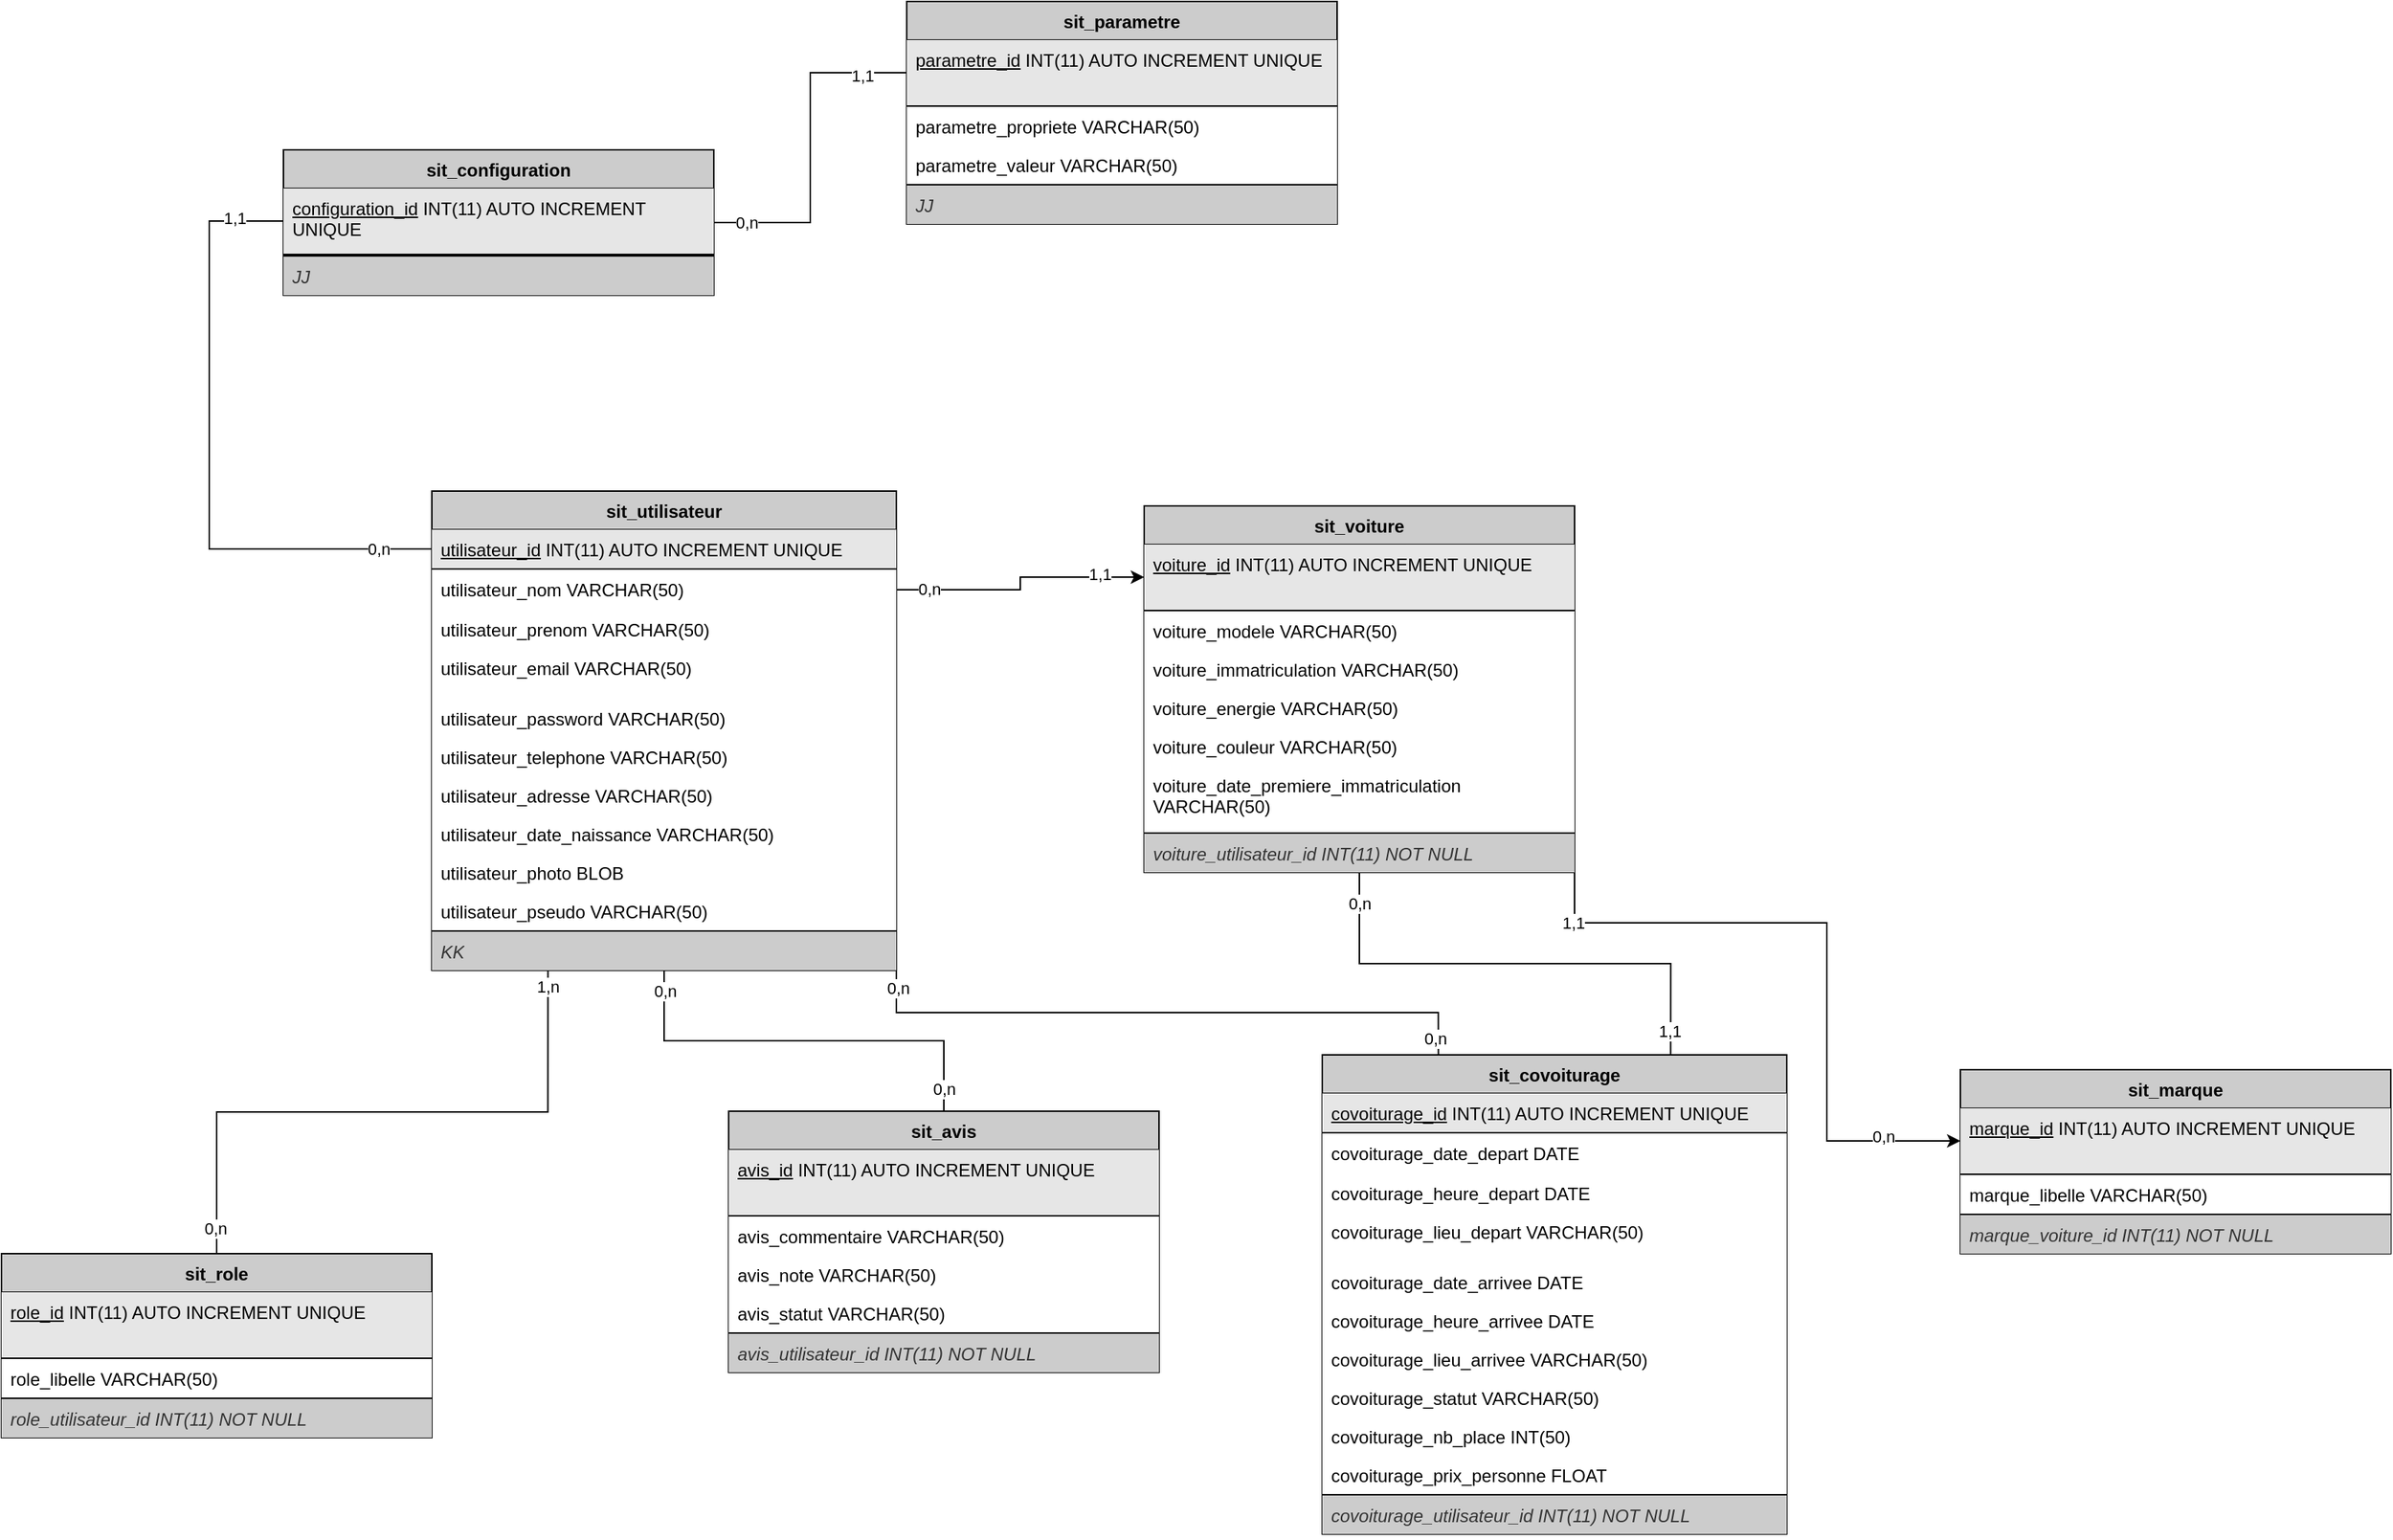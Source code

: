 <mxfile version="26.1.0">
  <diagram name="Page-1" id="963U4n0GxtB-9o2hPciU">
    <mxGraphModel dx="1613" dy="653" grid="1" gridSize="10" guides="1" tooltips="1" connect="1" arrows="1" fold="1" page="1" pageScale="1" pageWidth="3000" pageHeight="2000" math="0" shadow="0">
      <root>
        <mxCell id="0" />
        <mxCell id="1" parent="0" />
        <mxCell id="snwhtCR3U__9BcPCo69A-89" style="edgeStyle=orthogonalEdgeStyle;rounded=0;orthogonalLoop=1;jettySize=auto;html=1;exitX=0.25;exitY=1;exitDx=0;exitDy=0;entryX=0.5;entryY=0;entryDx=0;entryDy=0;endArrow=none;startFill=0;" edge="1" parent="1" source="snwhtCR3U__9BcPCo69A-1" target="snwhtCR3U__9BcPCo69A-32">
          <mxGeometry relative="1" as="geometry" />
        </mxCell>
        <mxCell id="snwhtCR3U__9BcPCo69A-90" value="1,n" style="edgeLabel;html=1;align=center;verticalAlign=middle;resizable=0;points=[];" vertex="1" connectable="0" parent="snwhtCR3U__9BcPCo69A-89">
          <mxGeometry x="-0.946" relative="1" as="geometry">
            <mxPoint as="offset" />
          </mxGeometry>
        </mxCell>
        <mxCell id="snwhtCR3U__9BcPCo69A-91" value="0,n" style="edgeLabel;html=1;align=center;verticalAlign=middle;resizable=0;points=[];" vertex="1" connectable="0" parent="snwhtCR3U__9BcPCo69A-89">
          <mxGeometry x="0.915" y="-1" relative="1" as="geometry">
            <mxPoint as="offset" />
          </mxGeometry>
        </mxCell>
        <mxCell id="snwhtCR3U__9BcPCo69A-92" style="edgeStyle=orthogonalEdgeStyle;rounded=0;orthogonalLoop=1;jettySize=auto;html=1;exitX=0.5;exitY=1;exitDx=0;exitDy=0;entryX=0.5;entryY=0;entryDx=0;entryDy=0;endArrow=none;startFill=0;" edge="1" parent="1" source="snwhtCR3U__9BcPCo69A-1" target="snwhtCR3U__9BcPCo69A-42">
          <mxGeometry relative="1" as="geometry" />
        </mxCell>
        <mxCell id="snwhtCR3U__9BcPCo69A-93" value="0,n" style="edgeLabel;html=1;align=center;verticalAlign=middle;resizable=0;points=[];" vertex="1" connectable="0" parent="snwhtCR3U__9BcPCo69A-92">
          <mxGeometry x="-0.901" relative="1" as="geometry">
            <mxPoint as="offset" />
          </mxGeometry>
        </mxCell>
        <mxCell id="snwhtCR3U__9BcPCo69A-94" value="0,n" style="edgeLabel;html=1;align=center;verticalAlign=middle;resizable=0;points=[];" vertex="1" connectable="0" parent="snwhtCR3U__9BcPCo69A-92">
          <mxGeometry x="0.901" relative="1" as="geometry">
            <mxPoint y="-1" as="offset" />
          </mxGeometry>
        </mxCell>
        <mxCell id="snwhtCR3U__9BcPCo69A-95" style="edgeStyle=orthogonalEdgeStyle;rounded=0;orthogonalLoop=1;jettySize=auto;html=1;exitX=1;exitY=1;exitDx=0;exitDy=0;entryX=0.25;entryY=0;entryDx=0;entryDy=0;endArrow=none;startFill=0;" edge="1" parent="1" source="snwhtCR3U__9BcPCo69A-1" target="snwhtCR3U__9BcPCo69A-71">
          <mxGeometry relative="1" as="geometry" />
        </mxCell>
        <mxCell id="snwhtCR3U__9BcPCo69A-96" value="0,n" style="edgeLabel;html=1;align=center;verticalAlign=middle;resizable=0;points=[];" vertex="1" connectable="0" parent="snwhtCR3U__9BcPCo69A-95">
          <mxGeometry x="-0.942" y="1" relative="1" as="geometry">
            <mxPoint as="offset" />
          </mxGeometry>
        </mxCell>
        <mxCell id="snwhtCR3U__9BcPCo69A-97" value="0,n" style="edgeLabel;html=1;align=center;verticalAlign=middle;resizable=0;points=[];" vertex="1" connectable="0" parent="snwhtCR3U__9BcPCo69A-95">
          <mxGeometry x="0.944" y="-2" relative="1" as="geometry">
            <mxPoint as="offset" />
          </mxGeometry>
        </mxCell>
        <mxCell id="snwhtCR3U__9BcPCo69A-1" value="sit_utilisateur" style="swimlane;fontStyle=1;align=center;verticalAlign=top;childLayout=stackLayout;horizontal=1;startSize=26;horizontalStack=0;resizeParent=1;resizeParentMax=0;resizeLast=0;collapsible=1;marginBottom=0;whiteSpace=wrap;html=1;fillColor=#CCCCCC;" vertex="1" parent="1">
          <mxGeometry x="720" y="520" width="313" height="323" as="geometry">
            <mxRectangle x="1750" y="728" width="110" height="30" as="alternateBounds" />
          </mxGeometry>
        </mxCell>
        <mxCell id="snwhtCR3U__9BcPCo69A-2" value="&lt;u&gt;utilisateur_id&lt;/u&gt; INT(11) AUTO INCREMENT UNIQUE" style="text;align=left;verticalAlign=top;spacingLeft=4;spacingRight=4;overflow=hidden;rotatable=0;points=[[0,0.5],[1,0.5]];portConstraint=eastwest;whiteSpace=wrap;html=1;fillColor=#E6E6E6;" vertex="1" parent="snwhtCR3U__9BcPCo69A-1">
          <mxGeometry y="26" width="313" height="26" as="geometry" />
        </mxCell>
        <mxCell id="snwhtCR3U__9BcPCo69A-3" value="" style="line;strokeWidth=1;fillColor=none;align=left;verticalAlign=middle;spacingTop=-1;spacingLeft=3;spacingRight=3;rotatable=0;labelPosition=right;points=[];portConstraint=eastwest;strokeColor=default;" vertex="1" parent="snwhtCR3U__9BcPCo69A-1">
          <mxGeometry y="52" width="313" height="1" as="geometry" />
        </mxCell>
        <mxCell id="snwhtCR3U__9BcPCo69A-4" value="utilisateur_nom VARCHAR(50)" style="text;align=left;verticalAlign=top;spacingLeft=4;spacingRight=4;overflow=hidden;rotatable=0;points=[[0,0.5],[1,0.5]];portConstraint=eastwest;whiteSpace=wrap;html=1;fillColor=default;" vertex="1" parent="snwhtCR3U__9BcPCo69A-1">
          <mxGeometry y="53" width="313" height="27" as="geometry" />
        </mxCell>
        <mxCell id="snwhtCR3U__9BcPCo69A-5" value="utilisateur_prenom VARCHAR(50)" style="text;align=left;verticalAlign=top;spacingLeft=4;spacingRight=4;overflow=hidden;rotatable=0;points=[[0,0.5],[1,0.5]];portConstraint=eastwest;whiteSpace=wrap;html=1;fillColor=default;" vertex="1" parent="snwhtCR3U__9BcPCo69A-1">
          <mxGeometry y="80" width="313" height="26" as="geometry" />
        </mxCell>
        <mxCell id="snwhtCR3U__9BcPCo69A-6" value="utilisateur_email VARCHAR(50)" style="text;align=left;verticalAlign=top;spacingLeft=4;spacingRight=4;overflow=hidden;rotatable=0;points=[[0,0.5],[1,0.5]];portConstraint=eastwest;whiteSpace=wrap;html=1;fillColor=default;fontStyle=0;fontColor=default;" vertex="1" parent="snwhtCR3U__9BcPCo69A-1">
          <mxGeometry y="106" width="313" height="34" as="geometry" />
        </mxCell>
        <mxCell id="snwhtCR3U__9BcPCo69A-7" value="utilisateur_password VARCHAR(50)" style="text;align=left;verticalAlign=top;spacingLeft=4;spacingRight=4;overflow=hidden;rotatable=0;points=[[0,0.5],[1,0.5]];portConstraint=eastwest;whiteSpace=wrap;html=1;fillColor=default;fontStyle=0;fontColor=default;" vertex="1" parent="snwhtCR3U__9BcPCo69A-1">
          <mxGeometry y="140" width="313" height="26" as="geometry" />
        </mxCell>
        <mxCell id="snwhtCR3U__9BcPCo69A-8" value="utilisateur_telephone VARCHAR(50)" style="text;align=left;verticalAlign=top;spacingLeft=4;spacingRight=4;overflow=hidden;rotatable=0;points=[[0,0.5],[1,0.5]];portConstraint=eastwest;whiteSpace=wrap;html=1;fillColor=default;fontStyle=0;fontColor=default;" vertex="1" parent="snwhtCR3U__9BcPCo69A-1">
          <mxGeometry y="166" width="313" height="26" as="geometry" />
        </mxCell>
        <mxCell id="snwhtCR3U__9BcPCo69A-9" value="&lt;span data-lucid-type=&quot;application/vnd.lucid.text&quot; data-lucid-content=&quot;{&amp;quot;t&amp;quot;:&amp;quot;subcat_grdid INT(11)&amp;quot;,&amp;quot;m&amp;quot;:[{&amp;quot;s&amp;quot;:0,&amp;quot;n&amp;quot;:&amp;quot;fc&amp;quot;,&amp;quot;v&amp;quot;:&amp;quot;Oblique&amp;quot;,&amp;quot;e&amp;quot;:20},{&amp;quot;s&amp;quot;:0,&amp;quot;n&amp;quot;:&amp;quot;fid&amp;quot;,&amp;quot;v&amp;quot;:8,&amp;quot;e&amp;quot;:20},{&amp;quot;s&amp;quot;:0,&amp;quot;n&amp;quot;:&amp;quot;i&amp;quot;,&amp;quot;v&amp;quot;:true,&amp;quot;e&amp;quot;:20},{&amp;quot;s&amp;quot;:0,&amp;quot;n&amp;quot;:&amp;quot;c&amp;quot;,&amp;quot;v&amp;quot;:&amp;quot;#333333ff&amp;quot;,&amp;quot;e&amp;quot;:20}]}&quot;&gt;&lt;span style=&quot;&quot;&gt;utilisateur_adresse VARCHAR(50)&lt;/span&gt;&lt;/span&gt;" style="text;align=left;verticalAlign=top;spacingLeft=4;spacingRight=4;overflow=hidden;rotatable=0;points=[[0,0.5],[1,0.5]];portConstraint=eastwest;whiteSpace=wrap;html=1;fillColor=default;fontStyle=0;fontColor=default;" vertex="1" parent="snwhtCR3U__9BcPCo69A-1">
          <mxGeometry y="192" width="313" height="26" as="geometry" />
        </mxCell>
        <mxCell id="snwhtCR3U__9BcPCo69A-10" value="utilisateur_date_naissance VARCHAR(50)" style="text;align=left;verticalAlign=top;spacingLeft=4;spacingRight=4;overflow=hidden;rotatable=0;points=[[0,0.5],[1,0.5]];portConstraint=eastwest;whiteSpace=wrap;html=1;fillColor=default;fontStyle=0;fontColor=default;" vertex="1" parent="snwhtCR3U__9BcPCo69A-1">
          <mxGeometry y="218" width="313" height="26" as="geometry" />
        </mxCell>
        <mxCell id="snwhtCR3U__9BcPCo69A-11" value="utilisateur_photo BLOB" style="text;align=left;verticalAlign=top;spacingLeft=4;spacingRight=4;overflow=hidden;rotatable=0;points=[[0,0.5],[1,0.5]];portConstraint=eastwest;whiteSpace=wrap;html=1;fillColor=default;" vertex="1" parent="snwhtCR3U__9BcPCo69A-1">
          <mxGeometry y="244" width="313" height="26" as="geometry" />
        </mxCell>
        <mxCell id="snwhtCR3U__9BcPCo69A-12" value="utilisateur_pseudo VARCHAR(50)" style="text;align=left;verticalAlign=top;spacingLeft=4;spacingRight=4;overflow=hidden;rotatable=0;points=[[0,0.5],[1,0.5]];portConstraint=eastwest;whiteSpace=wrap;html=1;fillColor=default;" vertex="1" parent="snwhtCR3U__9BcPCo69A-1">
          <mxGeometry y="270" width="313" height="26" as="geometry" />
        </mxCell>
        <mxCell id="snwhtCR3U__9BcPCo69A-19" value="" style="line;strokeWidth=1;fillColor=none;align=left;verticalAlign=middle;spacingTop=-1;spacingLeft=3;spacingRight=3;rotatable=0;labelPosition=right;points=[];portConstraint=eastwest;strokeColor=inherit;" vertex="1" parent="snwhtCR3U__9BcPCo69A-1">
          <mxGeometry y="296" width="313" height="1" as="geometry" />
        </mxCell>
        <mxCell id="snwhtCR3U__9BcPCo69A-20" value="&lt;span&gt;KK&lt;/span&gt;" style="text;strokeColor=none;fillColor=#CCCCCC;align=left;verticalAlign=top;spacingLeft=4;spacingRight=4;overflow=hidden;rotatable=0;points=[[0,0.5],[1,0.5]];portConstraint=eastwest;whiteSpace=wrap;html=1;fontColor=#333333;fontStyle=2" vertex="1" parent="snwhtCR3U__9BcPCo69A-1">
          <mxGeometry y="297" width="313" height="26" as="geometry" />
        </mxCell>
        <mxCell id="snwhtCR3U__9BcPCo69A-98" style="edgeStyle=orthogonalEdgeStyle;rounded=0;orthogonalLoop=1;jettySize=auto;html=1;exitX=0.5;exitY=1;exitDx=0;exitDy=0;entryX=0.75;entryY=0;entryDx=0;entryDy=0;endArrow=none;startFill=0;" edge="1" parent="1" source="snwhtCR3U__9BcPCo69A-21" target="snwhtCR3U__9BcPCo69A-71">
          <mxGeometry relative="1" as="geometry" />
        </mxCell>
        <mxCell id="snwhtCR3U__9BcPCo69A-99" value="0,n" style="edgeLabel;html=1;align=center;verticalAlign=middle;resizable=0;points=[];" vertex="1" connectable="0" parent="snwhtCR3U__9BcPCo69A-98">
          <mxGeometry x="-0.877" relative="1" as="geometry">
            <mxPoint as="offset" />
          </mxGeometry>
        </mxCell>
        <mxCell id="snwhtCR3U__9BcPCo69A-100" value="1,1" style="edgeLabel;html=1;align=center;verticalAlign=middle;resizable=0;points=[];" vertex="1" connectable="0" parent="snwhtCR3U__9BcPCo69A-98">
          <mxGeometry x="0.903" y="-1" relative="1" as="geometry">
            <mxPoint as="offset" />
          </mxGeometry>
        </mxCell>
        <mxCell id="snwhtCR3U__9BcPCo69A-112" style="edgeStyle=orthogonalEdgeStyle;rounded=0;orthogonalLoop=1;jettySize=auto;html=1;exitX=1;exitY=1;exitDx=0;exitDy=0;entryX=0;entryY=0.5;entryDx=0;entryDy=0;" edge="1" parent="1" source="snwhtCR3U__9BcPCo69A-21" target="snwhtCR3U__9BcPCo69A-66">
          <mxGeometry relative="1" as="geometry">
            <Array as="points">
              <mxPoint x="1660" y="811" />
              <mxPoint x="1660" y="958" />
            </Array>
          </mxGeometry>
        </mxCell>
        <mxCell id="snwhtCR3U__9BcPCo69A-113" value="1,1" style="edgeLabel;html=1;align=center;verticalAlign=middle;resizable=0;points=[];" vertex="1" connectable="0" parent="snwhtCR3U__9BcPCo69A-112">
          <mxGeometry x="-0.829" y="-2" relative="1" as="geometry">
            <mxPoint x="-5" y="-2" as="offset" />
          </mxGeometry>
        </mxCell>
        <mxCell id="snwhtCR3U__9BcPCo69A-114" value="0,n" style="edgeLabel;html=1;align=center;verticalAlign=middle;resizable=0;points=[];" vertex="1" connectable="0" parent="snwhtCR3U__9BcPCo69A-112">
          <mxGeometry x="0.839" y="3" relative="1" as="geometry">
            <mxPoint x="-17" as="offset" />
          </mxGeometry>
        </mxCell>
        <mxCell id="snwhtCR3U__9BcPCo69A-21" value="sit_voiture" style="swimlane;fontStyle=1;align=center;verticalAlign=top;childLayout=stackLayout;horizontal=1;startSize=26;horizontalStack=0;resizeParent=1;resizeParentMax=0;resizeLast=0;collapsible=1;marginBottom=0;whiteSpace=wrap;html=1;fillColor=#CCCCCC;" vertex="1" parent="1">
          <mxGeometry x="1200" y="530" width="290" height="247" as="geometry">
            <mxRectangle x="451" y="290" width="110" height="30" as="alternateBounds" />
          </mxGeometry>
        </mxCell>
        <mxCell id="snwhtCR3U__9BcPCo69A-22" value="&lt;u&gt;voiture_id&lt;/u&gt; INT(11) AUTO INCREMENT UNIQUE" style="text;align=left;verticalAlign=top;spacingLeft=4;spacingRight=4;overflow=hidden;rotatable=0;points=[[0,0.5],[1,0.5]];portConstraint=eastwest;whiteSpace=wrap;html=1;fillColor=#E6E6E6;" vertex="1" parent="snwhtCR3U__9BcPCo69A-21">
          <mxGeometry y="26" width="290" height="44" as="geometry" />
        </mxCell>
        <mxCell id="snwhtCR3U__9BcPCo69A-23" value="" style="line;strokeWidth=1;fillColor=none;align=left;verticalAlign=middle;spacingTop=-1;spacingLeft=3;spacingRight=3;rotatable=0;labelPosition=right;points=[];portConstraint=eastwest;strokeColor=default;" vertex="1" parent="snwhtCR3U__9BcPCo69A-21">
          <mxGeometry y="70" width="290" height="1" as="geometry" />
        </mxCell>
        <mxCell id="snwhtCR3U__9BcPCo69A-24" value="voiture_modele VARCHAR(50)" style="text;align=left;verticalAlign=top;spacingLeft=4;spacingRight=4;overflow=hidden;rotatable=0;points=[[0,0.5],[1,0.5]];portConstraint=eastwest;whiteSpace=wrap;html=1;fillColor=default;" vertex="1" parent="snwhtCR3U__9BcPCo69A-21">
          <mxGeometry y="71" width="290" height="26" as="geometry" />
        </mxCell>
        <mxCell id="snwhtCR3U__9BcPCo69A-25" value="voiture_immatriculation VARCHAR(50)" style="text;align=left;verticalAlign=top;spacingLeft=4;spacingRight=4;overflow=hidden;rotatable=0;points=[[0,0.5],[1,0.5]];portConstraint=eastwest;whiteSpace=wrap;html=1;fillColor=default;" vertex="1" parent="snwhtCR3U__9BcPCo69A-21">
          <mxGeometry y="97" width="290" height="26" as="geometry" />
        </mxCell>
        <mxCell id="snwhtCR3U__9BcPCo69A-26" value="&lt;span data-lucid-type=&quot;application/vnd.lucid.text&quot; data-lucid-content=&quot;{&amp;quot;t&amp;quot;:&amp;quot;subcat_type ENUM(&#39;P&#39;, &#39;A&#39;)&amp;quot;,&amp;quot;m&amp;quot;:[{&amp;quot;s&amp;quot;:0,&amp;quot;n&amp;quot;:&amp;quot;fc&amp;quot;,&amp;quot;v&amp;quot;:&amp;quot;Oblique&amp;quot;,&amp;quot;e&amp;quot;:26},{&amp;quot;s&amp;quot;:0,&amp;quot;n&amp;quot;:&amp;quot;fid&amp;quot;,&amp;quot;v&amp;quot;:8,&amp;quot;e&amp;quot;:26},{&amp;quot;s&amp;quot;:0,&amp;quot;n&amp;quot;:&amp;quot;i&amp;quot;,&amp;quot;v&amp;quot;:true,&amp;quot;e&amp;quot;:26},{&amp;quot;s&amp;quot;:0,&amp;quot;n&amp;quot;:&amp;quot;c&amp;quot;,&amp;quot;v&amp;quot;:&amp;quot;#333333ff&amp;quot;,&amp;quot;e&amp;quot;:26}]}&quot;&gt;&lt;span style=&quot;&quot;&gt;voiture_energie VARCHAR(50)&lt;/span&gt;&lt;/span&gt;" style="text;align=left;verticalAlign=top;spacingLeft=4;spacingRight=4;overflow=hidden;rotatable=0;points=[[0,0.5],[1,0.5]];portConstraint=eastwest;whiteSpace=wrap;html=1;fillColor=default;fontStyle=0;fontColor=default;" vertex="1" parent="snwhtCR3U__9BcPCo69A-21">
          <mxGeometry y="123" width="290" height="26" as="geometry" />
        </mxCell>
        <mxCell id="snwhtCR3U__9BcPCo69A-27" value="voiture_couleur VARCHAR(50)" style="text;align=left;verticalAlign=top;spacingLeft=4;spacingRight=4;overflow=hidden;rotatable=0;points=[[0,0.5],[1,0.5]];portConstraint=eastwest;whiteSpace=wrap;html=1;fillColor=default;fontStyle=0;fontColor=default;" vertex="1" parent="snwhtCR3U__9BcPCo69A-21">
          <mxGeometry y="149" width="290" height="26" as="geometry" />
        </mxCell>
        <mxCell id="snwhtCR3U__9BcPCo69A-28" value="voiture_date_premiere_immatriculation VARCHAR(50)" style="text;align=left;verticalAlign=top;spacingLeft=4;spacingRight=4;overflow=hidden;rotatable=0;points=[[0,0.5],[1,0.5]];portConstraint=eastwest;whiteSpace=wrap;html=1;fillColor=default;" vertex="1" parent="snwhtCR3U__9BcPCo69A-21">
          <mxGeometry y="175" width="290" height="45" as="geometry" />
        </mxCell>
        <mxCell id="snwhtCR3U__9BcPCo69A-29" value="" style="line;strokeWidth=1;fillColor=none;align=left;verticalAlign=middle;spacingTop=-1;spacingLeft=3;spacingRight=3;rotatable=0;labelPosition=right;points=[];portConstraint=eastwest;strokeColor=inherit;" vertex="1" parent="snwhtCR3U__9BcPCo69A-21">
          <mxGeometry y="220" width="290" height="1" as="geometry" />
        </mxCell>
        <mxCell id="snwhtCR3U__9BcPCo69A-31" value="voiture_utilisateur_id INT(11) NOT NULL" style="text;strokeColor=none;fillColor=#CCCCCC;align=left;verticalAlign=top;spacingLeft=4;spacingRight=4;overflow=hidden;rotatable=0;points=[[0,0.5],[1,0.5]];portConstraint=eastwest;whiteSpace=wrap;html=1;fontColor=#333333;fontStyle=2" vertex="1" parent="snwhtCR3U__9BcPCo69A-21">
          <mxGeometry y="221" width="290" height="26" as="geometry" />
        </mxCell>
        <mxCell id="snwhtCR3U__9BcPCo69A-32" value="sit_role" style="swimlane;fontStyle=1;align=center;verticalAlign=top;childLayout=stackLayout;horizontal=1;startSize=26;horizontalStack=0;resizeParent=1;resizeParentMax=0;resizeLast=0;collapsible=1;marginBottom=0;whiteSpace=wrap;html=1;fillColor=#CCCCCC;" vertex="1" parent="1">
          <mxGeometry x="430" y="1034" width="290" height="124" as="geometry">
            <mxRectangle x="451" y="290" width="110" height="30" as="alternateBounds" />
          </mxGeometry>
        </mxCell>
        <mxCell id="snwhtCR3U__9BcPCo69A-33" value="&lt;u&gt;role_id&lt;/u&gt; INT(11) AUTO INCREMENT UNIQUE" style="text;align=left;verticalAlign=top;spacingLeft=4;spacingRight=4;overflow=hidden;rotatable=0;points=[[0,0.5],[1,0.5]];portConstraint=eastwest;whiteSpace=wrap;html=1;fillColor=#E6E6E6;" vertex="1" parent="snwhtCR3U__9BcPCo69A-32">
          <mxGeometry y="26" width="290" height="44" as="geometry" />
        </mxCell>
        <mxCell id="snwhtCR3U__9BcPCo69A-34" value="" style="line;strokeWidth=1;fillColor=none;align=left;verticalAlign=middle;spacingTop=-1;spacingLeft=3;spacingRight=3;rotatable=0;labelPosition=right;points=[];portConstraint=eastwest;strokeColor=default;" vertex="1" parent="snwhtCR3U__9BcPCo69A-32">
          <mxGeometry y="70" width="290" height="1" as="geometry" />
        </mxCell>
        <mxCell id="snwhtCR3U__9BcPCo69A-35" value="role_libelle VARCHAR(50)" style="text;align=left;verticalAlign=top;spacingLeft=4;spacingRight=4;overflow=hidden;rotatable=0;points=[[0,0.5],[1,0.5]];portConstraint=eastwest;whiteSpace=wrap;html=1;fillColor=default;" vertex="1" parent="snwhtCR3U__9BcPCo69A-32">
          <mxGeometry y="71" width="290" height="26" as="geometry" />
        </mxCell>
        <mxCell id="snwhtCR3U__9BcPCo69A-40" value="" style="line;strokeWidth=1;fillColor=none;align=left;verticalAlign=middle;spacingTop=-1;spacingLeft=3;spacingRight=3;rotatable=0;labelPosition=right;points=[];portConstraint=eastwest;strokeColor=inherit;" vertex="1" parent="snwhtCR3U__9BcPCo69A-32">
          <mxGeometry y="97" width="290" height="1" as="geometry" />
        </mxCell>
        <mxCell id="snwhtCR3U__9BcPCo69A-41" value="role_utilisateur_id INT(11) NOT NULL" style="text;strokeColor=none;fillColor=#CCCCCC;align=left;verticalAlign=top;spacingLeft=4;spacingRight=4;overflow=hidden;rotatable=0;points=[[0,0.5],[1,0.5]];portConstraint=eastwest;whiteSpace=wrap;html=1;fontColor=#333333;fontStyle=2" vertex="1" parent="snwhtCR3U__9BcPCo69A-32">
          <mxGeometry y="98" width="290" height="26" as="geometry" />
        </mxCell>
        <mxCell id="snwhtCR3U__9BcPCo69A-42" value="sit_avis" style="swimlane;fontStyle=1;align=center;verticalAlign=top;childLayout=stackLayout;horizontal=1;startSize=26;horizontalStack=0;resizeParent=1;resizeParentMax=0;resizeLast=0;collapsible=1;marginBottom=0;whiteSpace=wrap;html=1;fillColor=#CCCCCC;" vertex="1" parent="1">
          <mxGeometry x="920" y="938" width="290" height="176" as="geometry">
            <mxRectangle x="451" y="290" width="110" height="30" as="alternateBounds" />
          </mxGeometry>
        </mxCell>
        <mxCell id="snwhtCR3U__9BcPCo69A-43" value="&lt;u&gt;avis_id&lt;/u&gt; INT(11) AUTO INCREMENT UNIQUE" style="text;align=left;verticalAlign=top;spacingLeft=4;spacingRight=4;overflow=hidden;rotatable=0;points=[[0,0.5],[1,0.5]];portConstraint=eastwest;whiteSpace=wrap;html=1;fillColor=#E6E6E6;" vertex="1" parent="snwhtCR3U__9BcPCo69A-42">
          <mxGeometry y="26" width="290" height="44" as="geometry" />
        </mxCell>
        <mxCell id="snwhtCR3U__9BcPCo69A-44" value="" style="line;strokeWidth=1;fillColor=none;align=left;verticalAlign=middle;spacingTop=-1;spacingLeft=3;spacingRight=3;rotatable=0;labelPosition=right;points=[];portConstraint=eastwest;strokeColor=default;" vertex="1" parent="snwhtCR3U__9BcPCo69A-42">
          <mxGeometry y="70" width="290" height="1" as="geometry" />
        </mxCell>
        <mxCell id="snwhtCR3U__9BcPCo69A-45" value="avis_commentaire VARCHAR(50)" style="text;align=left;verticalAlign=top;spacingLeft=4;spacingRight=4;overflow=hidden;rotatable=0;points=[[0,0.5],[1,0.5]];portConstraint=eastwest;whiteSpace=wrap;html=1;fillColor=default;" vertex="1" parent="snwhtCR3U__9BcPCo69A-42">
          <mxGeometry y="71" width="290" height="26" as="geometry" />
        </mxCell>
        <mxCell id="snwhtCR3U__9BcPCo69A-50" value="avis_note VARCHAR(50)" style="text;align=left;verticalAlign=top;spacingLeft=4;spacingRight=4;overflow=hidden;rotatable=0;points=[[0,0.5],[1,0.5]];portConstraint=eastwest;whiteSpace=wrap;html=1;fillColor=default;" vertex="1" parent="snwhtCR3U__9BcPCo69A-42">
          <mxGeometry y="97" width="290" height="26" as="geometry" />
        </mxCell>
        <mxCell id="snwhtCR3U__9BcPCo69A-49" value="avis_statut VARCHAR(50)" style="text;align=left;verticalAlign=top;spacingLeft=4;spacingRight=4;overflow=hidden;rotatable=0;points=[[0,0.5],[1,0.5]];portConstraint=eastwest;whiteSpace=wrap;html=1;fillColor=default;" vertex="1" parent="snwhtCR3U__9BcPCo69A-42">
          <mxGeometry y="123" width="290" height="26" as="geometry" />
        </mxCell>
        <mxCell id="snwhtCR3U__9BcPCo69A-46" value="" style="line;strokeWidth=1;fillColor=none;align=left;verticalAlign=middle;spacingTop=-1;spacingLeft=3;spacingRight=3;rotatable=0;labelPosition=right;points=[];portConstraint=eastwest;strokeColor=inherit;" vertex="1" parent="snwhtCR3U__9BcPCo69A-42">
          <mxGeometry y="149" width="290" height="1" as="geometry" />
        </mxCell>
        <mxCell id="snwhtCR3U__9BcPCo69A-47" value="avis_utilisateur_id INT(11) NOT NULL" style="text;strokeColor=none;fillColor=#CCCCCC;align=left;verticalAlign=top;spacingLeft=4;spacingRight=4;overflow=hidden;rotatable=0;points=[[0,0.5],[1,0.5]];portConstraint=eastwest;whiteSpace=wrap;html=1;fontColor=#333333;fontStyle=2" vertex="1" parent="snwhtCR3U__9BcPCo69A-42">
          <mxGeometry y="150" width="290" height="26" as="geometry" />
        </mxCell>
        <mxCell id="snwhtCR3U__9BcPCo69A-109" style="edgeStyle=orthogonalEdgeStyle;rounded=0;orthogonalLoop=1;jettySize=auto;html=1;exitX=1;exitY=0.5;exitDx=0;exitDy=0;entryX=0;entryY=0.5;entryDx=0;entryDy=0;endArrow=none;startFill=0;" edge="1" parent="1" source="snwhtCR3U__9BcPCo69A-51" target="snwhtCR3U__9BcPCo69A-58">
          <mxGeometry relative="1" as="geometry" />
        </mxCell>
        <mxCell id="snwhtCR3U__9BcPCo69A-110" value="0,n" style="edgeLabel;html=1;align=center;verticalAlign=middle;resizable=0;points=[];" vertex="1" connectable="0" parent="snwhtCR3U__9BcPCo69A-109">
          <mxGeometry x="-0.812" relative="1" as="geometry">
            <mxPoint as="offset" />
          </mxGeometry>
        </mxCell>
        <mxCell id="snwhtCR3U__9BcPCo69A-111" value="1,1" style="edgeLabel;html=1;align=center;verticalAlign=middle;resizable=0;points=[];" vertex="1" connectable="0" parent="snwhtCR3U__9BcPCo69A-109">
          <mxGeometry x="0.635" y="3" relative="1" as="geometry">
            <mxPoint x="12" y="5" as="offset" />
          </mxGeometry>
        </mxCell>
        <mxCell id="snwhtCR3U__9BcPCo69A-51" value="sit_configuration" style="swimlane;fontStyle=1;align=center;verticalAlign=top;childLayout=stackLayout;horizontal=1;startSize=26;horizontalStack=0;resizeParent=1;resizeParentMax=0;resizeLast=0;collapsible=1;marginBottom=0;whiteSpace=wrap;html=1;fillColor=#CCCCCC;" vertex="1" parent="1">
          <mxGeometry x="620" y="290" width="290" height="98" as="geometry">
            <mxRectangle x="451" y="290" width="110" height="30" as="alternateBounds" />
          </mxGeometry>
        </mxCell>
        <mxCell id="snwhtCR3U__9BcPCo69A-52" value="&lt;u&gt;configuration_id&lt;/u&gt; INT(11) AUTO INCREMENT UNIQUE" style="text;align=left;verticalAlign=top;spacingLeft=4;spacingRight=4;overflow=hidden;rotatable=0;points=[[0,0.5],[1,0.5]];portConstraint=eastwest;whiteSpace=wrap;html=1;fillColor=#E6E6E6;" vertex="1" parent="snwhtCR3U__9BcPCo69A-51">
          <mxGeometry y="26" width="290" height="44" as="geometry" />
        </mxCell>
        <mxCell id="snwhtCR3U__9BcPCo69A-53" value="" style="line;strokeWidth=1;fillColor=none;align=left;verticalAlign=middle;spacingTop=-1;spacingLeft=3;spacingRight=3;rotatable=0;labelPosition=right;points=[];portConstraint=eastwest;strokeColor=default;" vertex="1" parent="snwhtCR3U__9BcPCo69A-51">
          <mxGeometry y="70" width="290" height="1" as="geometry" />
        </mxCell>
        <mxCell id="snwhtCR3U__9BcPCo69A-55" value="" style="line;strokeWidth=1;fillColor=none;align=left;verticalAlign=middle;spacingTop=-1;spacingLeft=3;spacingRight=3;rotatable=0;labelPosition=right;points=[];portConstraint=eastwest;strokeColor=inherit;" vertex="1" parent="snwhtCR3U__9BcPCo69A-51">
          <mxGeometry y="71" width="290" height="1" as="geometry" />
        </mxCell>
        <mxCell id="snwhtCR3U__9BcPCo69A-56" value="JJ" style="text;strokeColor=none;fillColor=#CCCCCC;align=left;verticalAlign=top;spacingLeft=4;spacingRight=4;overflow=hidden;rotatable=0;points=[[0,0.5],[1,0.5]];portConstraint=eastwest;whiteSpace=wrap;html=1;fontColor=#333333;fontStyle=2" vertex="1" parent="snwhtCR3U__9BcPCo69A-51">
          <mxGeometry y="72" width="290" height="26" as="geometry" />
        </mxCell>
        <mxCell id="snwhtCR3U__9BcPCo69A-57" value="sit_parametre" style="swimlane;fontStyle=1;align=center;verticalAlign=top;childLayout=stackLayout;horizontal=1;startSize=26;horizontalStack=0;resizeParent=1;resizeParentMax=0;resizeLast=0;collapsible=1;marginBottom=0;whiteSpace=wrap;html=1;fillColor=#CCCCCC;" vertex="1" parent="1">
          <mxGeometry x="1040" y="190" width="290" height="150" as="geometry">
            <mxRectangle x="451" y="290" width="110" height="30" as="alternateBounds" />
          </mxGeometry>
        </mxCell>
        <mxCell id="snwhtCR3U__9BcPCo69A-58" value="&lt;u&gt;parametre_id&lt;/u&gt; INT(11) AUTO INCREMENT UNIQUE" style="text;align=left;verticalAlign=top;spacingLeft=4;spacingRight=4;overflow=hidden;rotatable=0;points=[[0,0.5],[1,0.5]];portConstraint=eastwest;whiteSpace=wrap;html=1;fillColor=#E6E6E6;" vertex="1" parent="snwhtCR3U__9BcPCo69A-57">
          <mxGeometry y="26" width="290" height="44" as="geometry" />
        </mxCell>
        <mxCell id="snwhtCR3U__9BcPCo69A-59" value="" style="line;strokeWidth=1;fillColor=none;align=left;verticalAlign=middle;spacingTop=-1;spacingLeft=3;spacingRight=3;rotatable=0;labelPosition=right;points=[];portConstraint=eastwest;strokeColor=default;" vertex="1" parent="snwhtCR3U__9BcPCo69A-57">
          <mxGeometry y="70" width="290" height="1" as="geometry" />
        </mxCell>
        <mxCell id="snwhtCR3U__9BcPCo69A-60" value="parametre_propriete VARCHAR(50)" style="text;align=left;verticalAlign=top;spacingLeft=4;spacingRight=4;overflow=hidden;rotatable=0;points=[[0,0.5],[1,0.5]];portConstraint=eastwest;whiteSpace=wrap;html=1;fillColor=default;" vertex="1" parent="snwhtCR3U__9BcPCo69A-57">
          <mxGeometry y="71" width="290" height="26" as="geometry" />
        </mxCell>
        <mxCell id="snwhtCR3U__9BcPCo69A-61" value="parametre_valeur VARCHAR(50)" style="text;align=left;verticalAlign=top;spacingLeft=4;spacingRight=4;overflow=hidden;rotatable=0;points=[[0,0.5],[1,0.5]];portConstraint=eastwest;whiteSpace=wrap;html=1;fillColor=default;" vertex="1" parent="snwhtCR3U__9BcPCo69A-57">
          <mxGeometry y="97" width="290" height="26" as="geometry" />
        </mxCell>
        <mxCell id="snwhtCR3U__9BcPCo69A-63" value="" style="line;strokeWidth=1;fillColor=none;align=left;verticalAlign=middle;spacingTop=-1;spacingLeft=3;spacingRight=3;rotatable=0;labelPosition=right;points=[];portConstraint=eastwest;strokeColor=inherit;" vertex="1" parent="snwhtCR3U__9BcPCo69A-57">
          <mxGeometry y="123" width="290" height="1" as="geometry" />
        </mxCell>
        <mxCell id="snwhtCR3U__9BcPCo69A-64" value="JJ" style="text;strokeColor=none;fillColor=#CCCCCC;align=left;verticalAlign=top;spacingLeft=4;spacingRight=4;overflow=hidden;rotatable=0;points=[[0,0.5],[1,0.5]];portConstraint=eastwest;whiteSpace=wrap;html=1;fontColor=#333333;fontStyle=2" vertex="1" parent="snwhtCR3U__9BcPCo69A-57">
          <mxGeometry y="124" width="290" height="26" as="geometry" />
        </mxCell>
        <mxCell id="snwhtCR3U__9BcPCo69A-65" value="sit_marque" style="swimlane;fontStyle=1;align=center;verticalAlign=top;childLayout=stackLayout;horizontal=1;startSize=26;horizontalStack=0;resizeParent=1;resizeParentMax=0;resizeLast=0;collapsible=1;marginBottom=0;whiteSpace=wrap;html=1;fillColor=#CCCCCC;" vertex="1" parent="1">
          <mxGeometry x="1750" y="910" width="290" height="124" as="geometry">
            <mxRectangle x="451" y="290" width="110" height="30" as="alternateBounds" />
          </mxGeometry>
        </mxCell>
        <mxCell id="snwhtCR3U__9BcPCo69A-66" value="&lt;u&gt;marque_id&lt;/u&gt; INT(11) AUTO INCREMENT UNIQUE" style="text;align=left;verticalAlign=top;spacingLeft=4;spacingRight=4;overflow=hidden;rotatable=0;points=[[0,0.5],[1,0.5]];portConstraint=eastwest;whiteSpace=wrap;html=1;fillColor=#E6E6E6;" vertex="1" parent="snwhtCR3U__9BcPCo69A-65">
          <mxGeometry y="26" width="290" height="44" as="geometry" />
        </mxCell>
        <mxCell id="snwhtCR3U__9BcPCo69A-67" value="" style="line;strokeWidth=1;fillColor=none;align=left;verticalAlign=middle;spacingTop=-1;spacingLeft=3;spacingRight=3;rotatable=0;labelPosition=right;points=[];portConstraint=eastwest;strokeColor=default;" vertex="1" parent="snwhtCR3U__9BcPCo69A-65">
          <mxGeometry y="70" width="290" height="1" as="geometry" />
        </mxCell>
        <mxCell id="snwhtCR3U__9BcPCo69A-68" value="marque_libelle VARCHAR(50)" style="text;align=left;verticalAlign=top;spacingLeft=4;spacingRight=4;overflow=hidden;rotatable=0;points=[[0,0.5],[1,0.5]];portConstraint=eastwest;whiteSpace=wrap;html=1;fillColor=default;" vertex="1" parent="snwhtCR3U__9BcPCo69A-65">
          <mxGeometry y="71" width="290" height="26" as="geometry" />
        </mxCell>
        <mxCell id="snwhtCR3U__9BcPCo69A-69" value="" style="line;strokeWidth=1;fillColor=none;align=left;verticalAlign=middle;spacingTop=-1;spacingLeft=3;spacingRight=3;rotatable=0;labelPosition=right;points=[];portConstraint=eastwest;strokeColor=inherit;" vertex="1" parent="snwhtCR3U__9BcPCo69A-65">
          <mxGeometry y="97" width="290" height="1" as="geometry" />
        </mxCell>
        <mxCell id="snwhtCR3U__9BcPCo69A-70" value="marque_voiture_id INT(11) NOT NULL" style="text;strokeColor=none;fillColor=#CCCCCC;align=left;verticalAlign=top;spacingLeft=4;spacingRight=4;overflow=hidden;rotatable=0;points=[[0,0.5],[1,0.5]];portConstraint=eastwest;whiteSpace=wrap;html=1;fontColor=#333333;fontStyle=2" vertex="1" parent="snwhtCR3U__9BcPCo69A-65">
          <mxGeometry y="98" width="290" height="26" as="geometry" />
        </mxCell>
        <mxCell id="snwhtCR3U__9BcPCo69A-71" value="sit_covoiturage" style="swimlane;fontStyle=1;align=center;verticalAlign=top;childLayout=stackLayout;horizontal=1;startSize=26;horizontalStack=0;resizeParent=1;resizeParentMax=0;resizeLast=0;collapsible=1;marginBottom=0;whiteSpace=wrap;html=1;fillColor=#CCCCCC;" vertex="1" parent="1">
          <mxGeometry x="1320" y="900" width="313" height="323" as="geometry">
            <mxRectangle x="1750" y="728" width="110" height="30" as="alternateBounds" />
          </mxGeometry>
        </mxCell>
        <mxCell id="snwhtCR3U__9BcPCo69A-72" value="&lt;u&gt;covoiturage_id&lt;/u&gt; INT(11) AUTO INCREMENT UNIQUE" style="text;align=left;verticalAlign=top;spacingLeft=4;spacingRight=4;overflow=hidden;rotatable=0;points=[[0,0.5],[1,0.5]];portConstraint=eastwest;whiteSpace=wrap;html=1;fillColor=#E6E6E6;" vertex="1" parent="snwhtCR3U__9BcPCo69A-71">
          <mxGeometry y="26" width="313" height="26" as="geometry" />
        </mxCell>
        <mxCell id="snwhtCR3U__9BcPCo69A-73" value="" style="line;strokeWidth=1;fillColor=none;align=left;verticalAlign=middle;spacingTop=-1;spacingLeft=3;spacingRight=3;rotatable=0;labelPosition=right;points=[];portConstraint=eastwest;strokeColor=default;" vertex="1" parent="snwhtCR3U__9BcPCo69A-71">
          <mxGeometry y="52" width="313" height="1" as="geometry" />
        </mxCell>
        <mxCell id="snwhtCR3U__9BcPCo69A-74" value="covoiturage_date_depart DATE" style="text;align=left;verticalAlign=top;spacingLeft=4;spacingRight=4;overflow=hidden;rotatable=0;points=[[0,0.5],[1,0.5]];portConstraint=eastwest;whiteSpace=wrap;html=1;fillColor=default;" vertex="1" parent="snwhtCR3U__9BcPCo69A-71">
          <mxGeometry y="53" width="313" height="27" as="geometry" />
        </mxCell>
        <mxCell id="snwhtCR3U__9BcPCo69A-75" value="covoiturage_heure_depart DATE" style="text;align=left;verticalAlign=top;spacingLeft=4;spacingRight=4;overflow=hidden;rotatable=0;points=[[0,0.5],[1,0.5]];portConstraint=eastwest;whiteSpace=wrap;html=1;fillColor=default;" vertex="1" parent="snwhtCR3U__9BcPCo69A-71">
          <mxGeometry y="80" width="313" height="26" as="geometry" />
        </mxCell>
        <mxCell id="snwhtCR3U__9BcPCo69A-76" value="covoiturage_lieu_depart VARCHAR(50)" style="text;align=left;verticalAlign=top;spacingLeft=4;spacingRight=4;overflow=hidden;rotatable=0;points=[[0,0.5],[1,0.5]];portConstraint=eastwest;whiteSpace=wrap;html=1;fillColor=default;fontStyle=0;fontColor=default;" vertex="1" parent="snwhtCR3U__9BcPCo69A-71">
          <mxGeometry y="106" width="313" height="34" as="geometry" />
        </mxCell>
        <mxCell id="snwhtCR3U__9BcPCo69A-77" value="covoiturage_date_arrivee DATE" style="text;align=left;verticalAlign=top;spacingLeft=4;spacingRight=4;overflow=hidden;rotatable=0;points=[[0,0.5],[1,0.5]];portConstraint=eastwest;whiteSpace=wrap;html=1;fillColor=default;fontStyle=0;fontColor=default;" vertex="1" parent="snwhtCR3U__9BcPCo69A-71">
          <mxGeometry y="140" width="313" height="26" as="geometry" />
        </mxCell>
        <mxCell id="snwhtCR3U__9BcPCo69A-78" value="covoiturage_heure_arrivee DATE" style="text;align=left;verticalAlign=top;spacingLeft=4;spacingRight=4;overflow=hidden;rotatable=0;points=[[0,0.5],[1,0.5]];portConstraint=eastwest;whiteSpace=wrap;html=1;fillColor=default;fontStyle=0;fontColor=default;" vertex="1" parent="snwhtCR3U__9BcPCo69A-71">
          <mxGeometry y="166" width="313" height="26" as="geometry" />
        </mxCell>
        <mxCell id="snwhtCR3U__9BcPCo69A-79" value="covoiturage_lieu_arrivee VARCHAR(50)" style="text;align=left;verticalAlign=top;spacingLeft=4;spacingRight=4;overflow=hidden;rotatable=0;points=[[0,0.5],[1,0.5]];portConstraint=eastwest;whiteSpace=wrap;html=1;fillColor=default;fontStyle=0;fontColor=default;" vertex="1" parent="snwhtCR3U__9BcPCo69A-71">
          <mxGeometry y="192" width="313" height="26" as="geometry" />
        </mxCell>
        <mxCell id="snwhtCR3U__9BcPCo69A-80" value="covoiturage_statut VARCHAR(50)" style="text;align=left;verticalAlign=top;spacingLeft=4;spacingRight=4;overflow=hidden;rotatable=0;points=[[0,0.5],[1,0.5]];portConstraint=eastwest;whiteSpace=wrap;html=1;fillColor=default;fontStyle=0;fontColor=default;" vertex="1" parent="snwhtCR3U__9BcPCo69A-71">
          <mxGeometry y="218" width="313" height="26" as="geometry" />
        </mxCell>
        <mxCell id="snwhtCR3U__9BcPCo69A-81" value="covoiturage_nb_place INT(50)" style="text;align=left;verticalAlign=top;spacingLeft=4;spacingRight=4;overflow=hidden;rotatable=0;points=[[0,0.5],[1,0.5]];portConstraint=eastwest;whiteSpace=wrap;html=1;fillColor=default;" vertex="1" parent="snwhtCR3U__9BcPCo69A-71">
          <mxGeometry y="244" width="313" height="26" as="geometry" />
        </mxCell>
        <mxCell id="snwhtCR3U__9BcPCo69A-82" value="covoiturage_prix_personne FLOAT" style="text;align=left;verticalAlign=top;spacingLeft=4;spacingRight=4;overflow=hidden;rotatable=0;points=[[0,0.5],[1,0.5]];portConstraint=eastwest;whiteSpace=wrap;html=1;fillColor=default;" vertex="1" parent="snwhtCR3U__9BcPCo69A-71">
          <mxGeometry y="270" width="313" height="26" as="geometry" />
        </mxCell>
        <mxCell id="snwhtCR3U__9BcPCo69A-83" value="" style="line;strokeWidth=1;fillColor=none;align=left;verticalAlign=middle;spacingTop=-1;spacingLeft=3;spacingRight=3;rotatable=0;labelPosition=right;points=[];portConstraint=eastwest;strokeColor=inherit;" vertex="1" parent="snwhtCR3U__9BcPCo69A-71">
          <mxGeometry y="296" width="313" height="1" as="geometry" />
        </mxCell>
        <mxCell id="snwhtCR3U__9BcPCo69A-84" value="&lt;span&gt;covoiturage_utilisateur_id INT(11) NOT NULL&lt;/span&gt;" style="text;strokeColor=none;fillColor=#CCCCCC;align=left;verticalAlign=top;spacingLeft=4;spacingRight=4;overflow=hidden;rotatable=0;points=[[0,0.5],[1,0.5]];portConstraint=eastwest;whiteSpace=wrap;html=1;fontColor=#333333;fontStyle=2" vertex="1" parent="snwhtCR3U__9BcPCo69A-71">
          <mxGeometry y="297" width="313" height="26" as="geometry" />
        </mxCell>
        <mxCell id="snwhtCR3U__9BcPCo69A-102" style="edgeStyle=orthogonalEdgeStyle;rounded=0;orthogonalLoop=1;jettySize=auto;html=1;exitX=1;exitY=0.5;exitDx=0;exitDy=0;entryX=0;entryY=0.5;entryDx=0;entryDy=0;" edge="1" parent="1" source="snwhtCR3U__9BcPCo69A-4" target="snwhtCR3U__9BcPCo69A-22">
          <mxGeometry relative="1" as="geometry">
            <Array as="points" />
          </mxGeometry>
        </mxCell>
        <mxCell id="snwhtCR3U__9BcPCo69A-103" value="0,n" style="edgeLabel;html=1;align=center;verticalAlign=middle;resizable=0;points=[];" vertex="1" connectable="0" parent="snwhtCR3U__9BcPCo69A-102">
          <mxGeometry x="-0.751" y="1" relative="1" as="geometry">
            <mxPoint as="offset" />
          </mxGeometry>
        </mxCell>
        <mxCell id="snwhtCR3U__9BcPCo69A-104" value="1,1" style="edgeLabel;html=1;align=center;verticalAlign=middle;resizable=0;points=[];" vertex="1" connectable="0" parent="snwhtCR3U__9BcPCo69A-102">
          <mxGeometry x="0.654" y="2" relative="1" as="geometry">
            <mxPoint as="offset" />
          </mxGeometry>
        </mxCell>
        <mxCell id="snwhtCR3U__9BcPCo69A-106" style="edgeStyle=orthogonalEdgeStyle;rounded=0;orthogonalLoop=1;jettySize=auto;html=1;exitX=0;exitY=0.5;exitDx=0;exitDy=0;entryX=0;entryY=0.5;entryDx=0;entryDy=0;endArrow=none;startFill=0;" edge="1" parent="1" source="snwhtCR3U__9BcPCo69A-2" target="snwhtCR3U__9BcPCo69A-52">
          <mxGeometry relative="1" as="geometry">
            <Array as="points">
              <mxPoint x="570" y="559" />
              <mxPoint x="570" y="338" />
            </Array>
          </mxGeometry>
        </mxCell>
        <mxCell id="snwhtCR3U__9BcPCo69A-107" value="0,n" style="edgeLabel;html=1;align=center;verticalAlign=middle;resizable=0;points=[];" vertex="1" connectable="0" parent="snwhtCR3U__9BcPCo69A-106">
          <mxGeometry x="-0.778" y="5" relative="1" as="geometry">
            <mxPoint x="10" y="-5" as="offset" />
          </mxGeometry>
        </mxCell>
        <mxCell id="snwhtCR3U__9BcPCo69A-108" value="1,1" style="edgeLabel;html=1;align=center;verticalAlign=middle;resizable=0;points=[];" vertex="1" connectable="0" parent="snwhtCR3U__9BcPCo69A-106">
          <mxGeometry x="0.841" y="2" relative="1" as="geometry">
            <mxPoint as="offset" />
          </mxGeometry>
        </mxCell>
      </root>
    </mxGraphModel>
  </diagram>
</mxfile>
